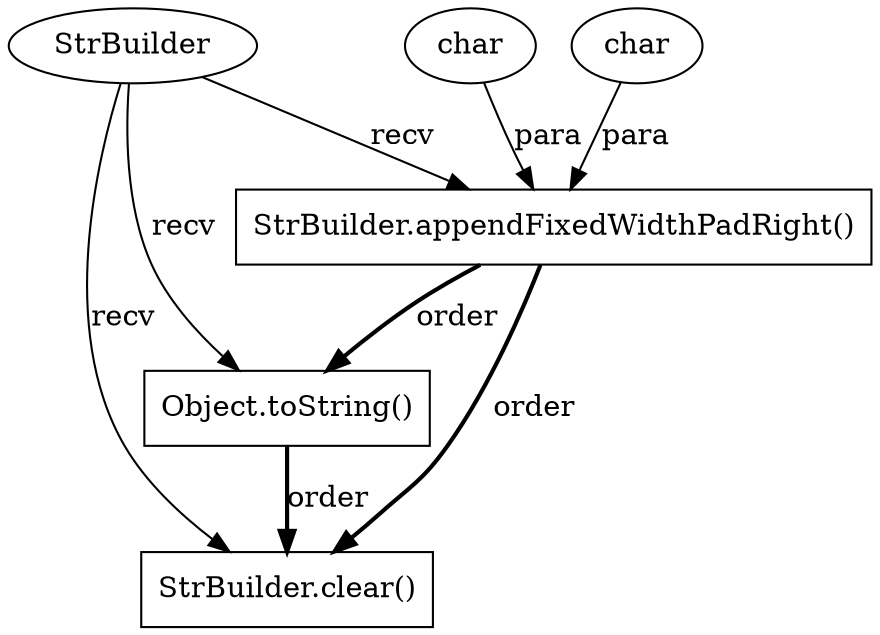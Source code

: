 digraph "AUG" {

  1 [ label="StrBuilder.appendFixedWidthPadRight()" shape="box" ];
  2 [ label="StrBuilder" shape="ellipse" ];
  3 [ label="Object.toString()" shape="box" ];
  4 [ label="StrBuilder.clear()" shape="box" ];
  5 [ label="char" shape="ellipse" ];
  6 [ label="char" shape="ellipse" ];
  6 -> 1 [ label="para" style="solid" ];
  2 -> 1 [ label="recv" style="solid" ];
  5 -> 1 [ label="para" style="solid" ];
  1 -> 3 [ label="order" style="bold" ];
  2 -> 3 [ label="recv" style="solid" ];
  1 -> 4 [ label="order" style="bold" ];
  3 -> 4 [ label="order" style="bold" ];
  2 -> 4 [ label="recv" style="solid" ];
}
